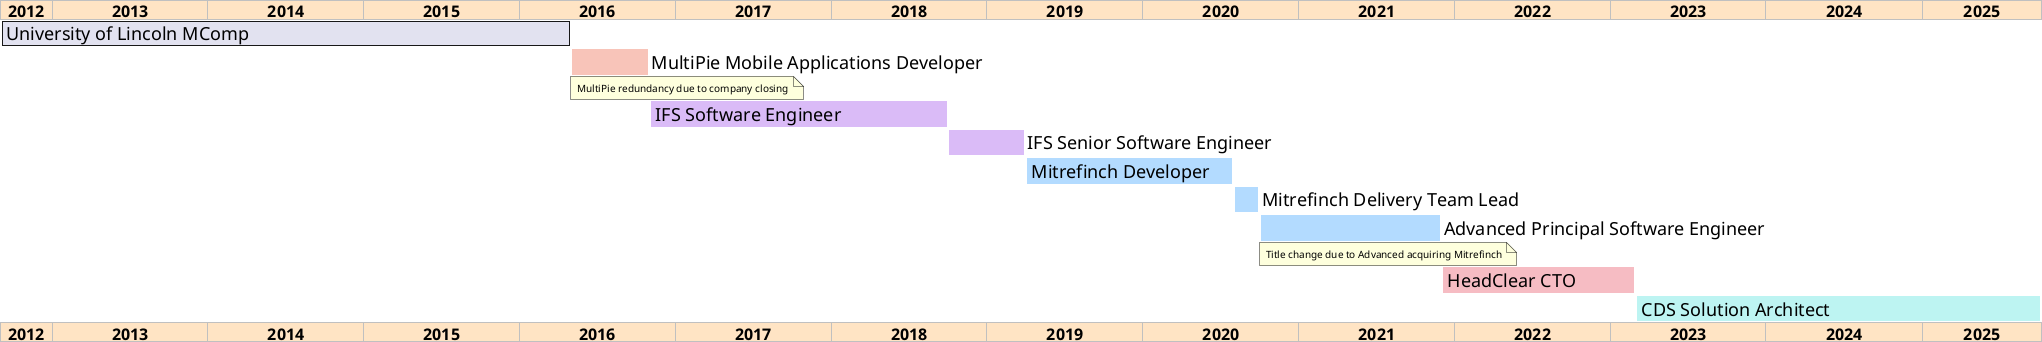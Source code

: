 @startgantt
ganttscale yearly
Project starts 2012-09-01

<style>
ganttDiagram {
    FontName Arial
    FontSize 18
    note {
        FontSize 10
    }
    timeline {
        BackgroundColor Bisque
        FontName Arial
        FontSize 16
        FontStyle bold
        FontColor black
    }
}
</style>

[University of Lincoln MComp] starts 2012-09-01 and ends 2016-04-31

[MultiPie Mobile Applications Developer] starts 2016-05-01 and ends 2016-10-31
[MultiPie Mobile Applications Developer] is colored in #f8c4b9
note bottom
MultiPie redundancy due to company closing
end note

[IFS Software Engineer] starts 2016-11-01 and ends 2018-09-31
[IFS Software Engineer] is colored in #dabbf7

[IFS Senior Software Engineer] starts 2018-10-01 and ends 2019-03-31
[IFS Senior Software Engineer] is colored in #dabbf7

[Mitrefinch Developer] starts 2019-04-01 and ends 2020-07-30
[Mitrefinch Developer] is colored in #b3dbff

[Mitrefinch Delivery Team Lead] starts 2020-08-01 and ends 2020-09-31
[Mitrefinch Delivery Team Lead] is colored in #b3dbff

[Advanced Principal Software Engineer] starts 2020-10-01 and ends 2021-11-31
[Advanced Principal Software Engineer] is colored in #b3dbff
note bottom
Title change due to Advanced acquiring Mitrefinch
end note

[HeadClear CTO] starts 2021-12-01 and ends 2023-02-28
[HeadClear CTO] is colored in #f6bcc3

[CDS Solution Architect] starts 2023-03-01 and ends 2025-10-06
[CDS Solution Architect] is colored in #bdf4f2
@endgantt
